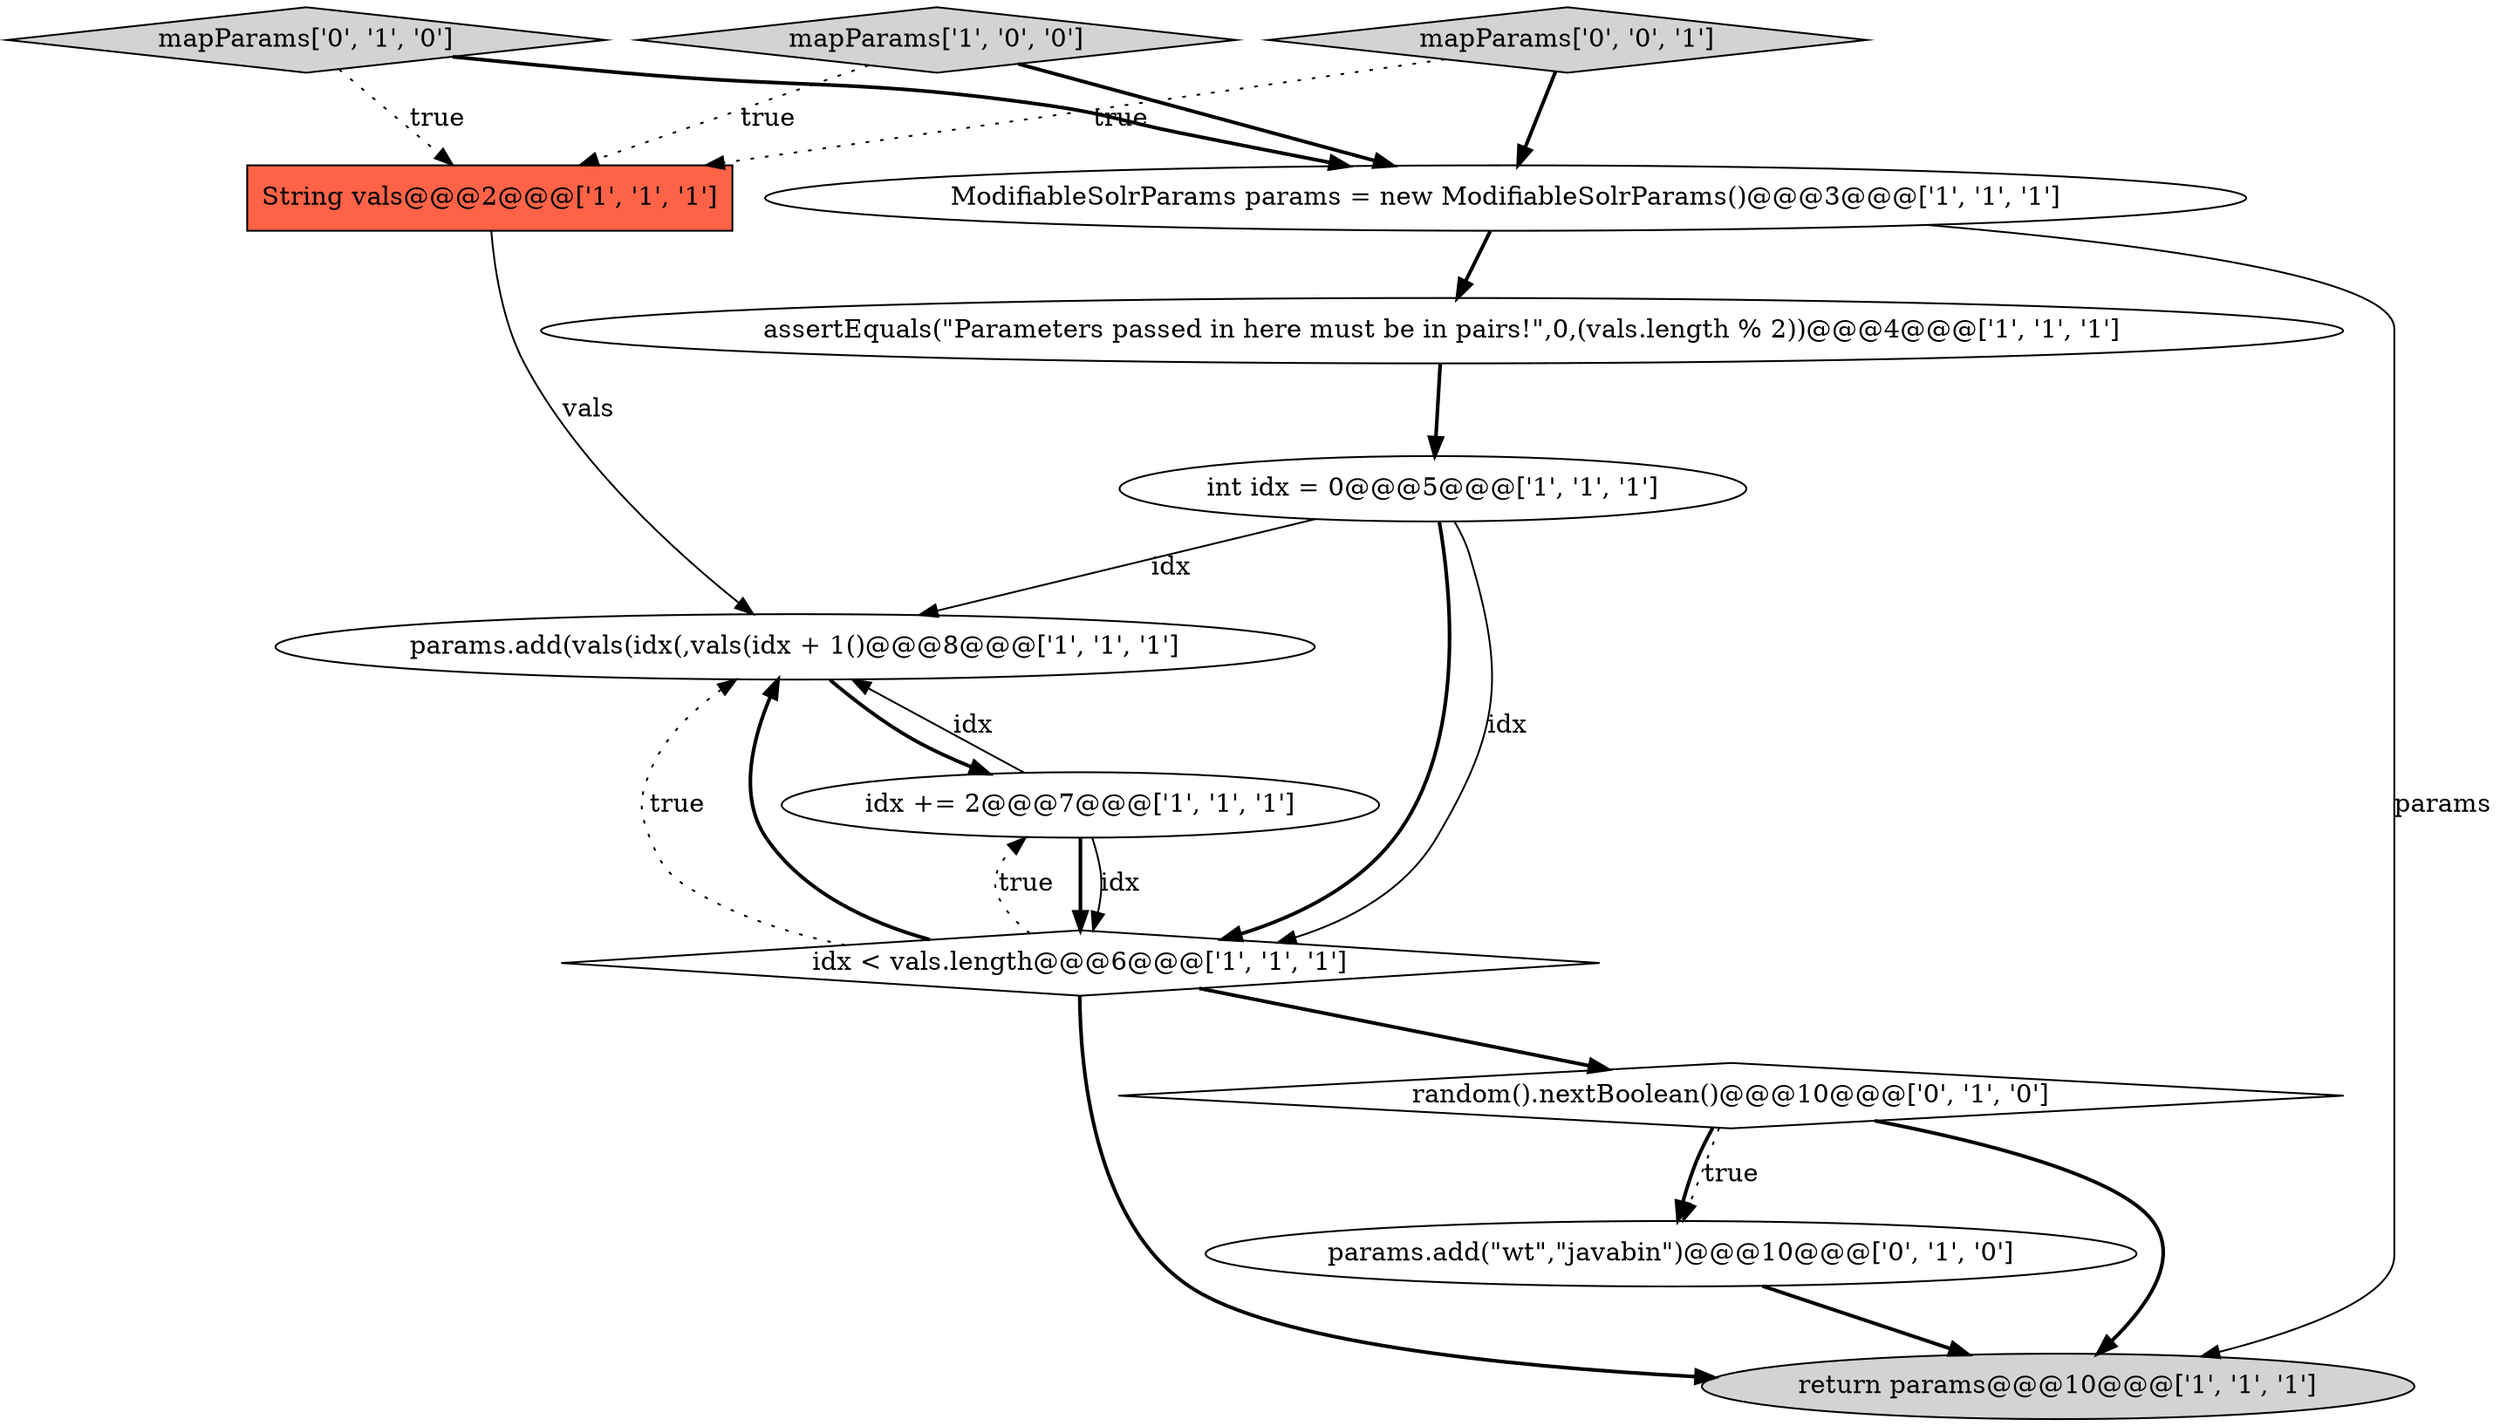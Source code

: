 digraph {
3 [style = filled, label = "params.add(vals(idx(,vals(idx + 1()@@@8@@@['1', '1', '1']", fillcolor = white, shape = ellipse image = "AAA0AAABBB1BBB"];
5 [style = filled, label = "idx < vals.length@@@6@@@['1', '1', '1']", fillcolor = white, shape = diamond image = "AAA0AAABBB1BBB"];
1 [style = filled, label = "idx += 2@@@7@@@['1', '1', '1']", fillcolor = white, shape = ellipse image = "AAA0AAABBB1BBB"];
9 [style = filled, label = "mapParams['0', '1', '0']", fillcolor = lightgray, shape = diamond image = "AAA0AAABBB2BBB"];
10 [style = filled, label = "params.add(\"wt\",\"javabin\")@@@10@@@['0', '1', '0']", fillcolor = white, shape = ellipse image = "AAA0AAABBB2BBB"];
7 [style = filled, label = "assertEquals(\"Parameters passed in here must be in pairs!\",0,(vals.length % 2))@@@4@@@['1', '1', '1']", fillcolor = white, shape = ellipse image = "AAA0AAABBB1BBB"];
2 [style = filled, label = "return params@@@10@@@['1', '1', '1']", fillcolor = lightgray, shape = ellipse image = "AAA0AAABBB1BBB"];
4 [style = filled, label = "ModifiableSolrParams params = new ModifiableSolrParams()@@@3@@@['1', '1', '1']", fillcolor = white, shape = ellipse image = "AAA0AAABBB1BBB"];
8 [style = filled, label = "int idx = 0@@@5@@@['1', '1', '1']", fillcolor = white, shape = ellipse image = "AAA0AAABBB1BBB"];
6 [style = filled, label = "mapParams['1', '0', '0']", fillcolor = lightgray, shape = diamond image = "AAA0AAABBB1BBB"];
0 [style = filled, label = "String vals@@@2@@@['1', '1', '1']", fillcolor = tomato, shape = box image = "AAA0AAABBB1BBB"];
12 [style = filled, label = "mapParams['0', '0', '1']", fillcolor = lightgray, shape = diamond image = "AAA0AAABBB3BBB"];
11 [style = filled, label = "random().nextBoolean()@@@10@@@['0', '1', '0']", fillcolor = white, shape = diamond image = "AAA1AAABBB2BBB"];
5->2 [style = bold, label=""];
7->8 [style = bold, label=""];
4->7 [style = bold, label=""];
10->2 [style = bold, label=""];
8->5 [style = bold, label=""];
6->4 [style = bold, label=""];
1->5 [style = solid, label="idx"];
9->4 [style = bold, label=""];
11->10 [style = dotted, label="true"];
9->0 [style = dotted, label="true"];
5->3 [style = dotted, label="true"];
12->4 [style = bold, label=""];
12->0 [style = dotted, label="true"];
8->3 [style = solid, label="idx"];
0->3 [style = solid, label="vals"];
4->2 [style = solid, label="params"];
11->2 [style = bold, label=""];
1->3 [style = solid, label="idx"];
3->1 [style = bold, label=""];
6->0 [style = dotted, label="true"];
11->10 [style = bold, label=""];
5->11 [style = bold, label=""];
8->5 [style = solid, label="idx"];
5->1 [style = dotted, label="true"];
5->3 [style = bold, label=""];
1->5 [style = bold, label=""];
}
